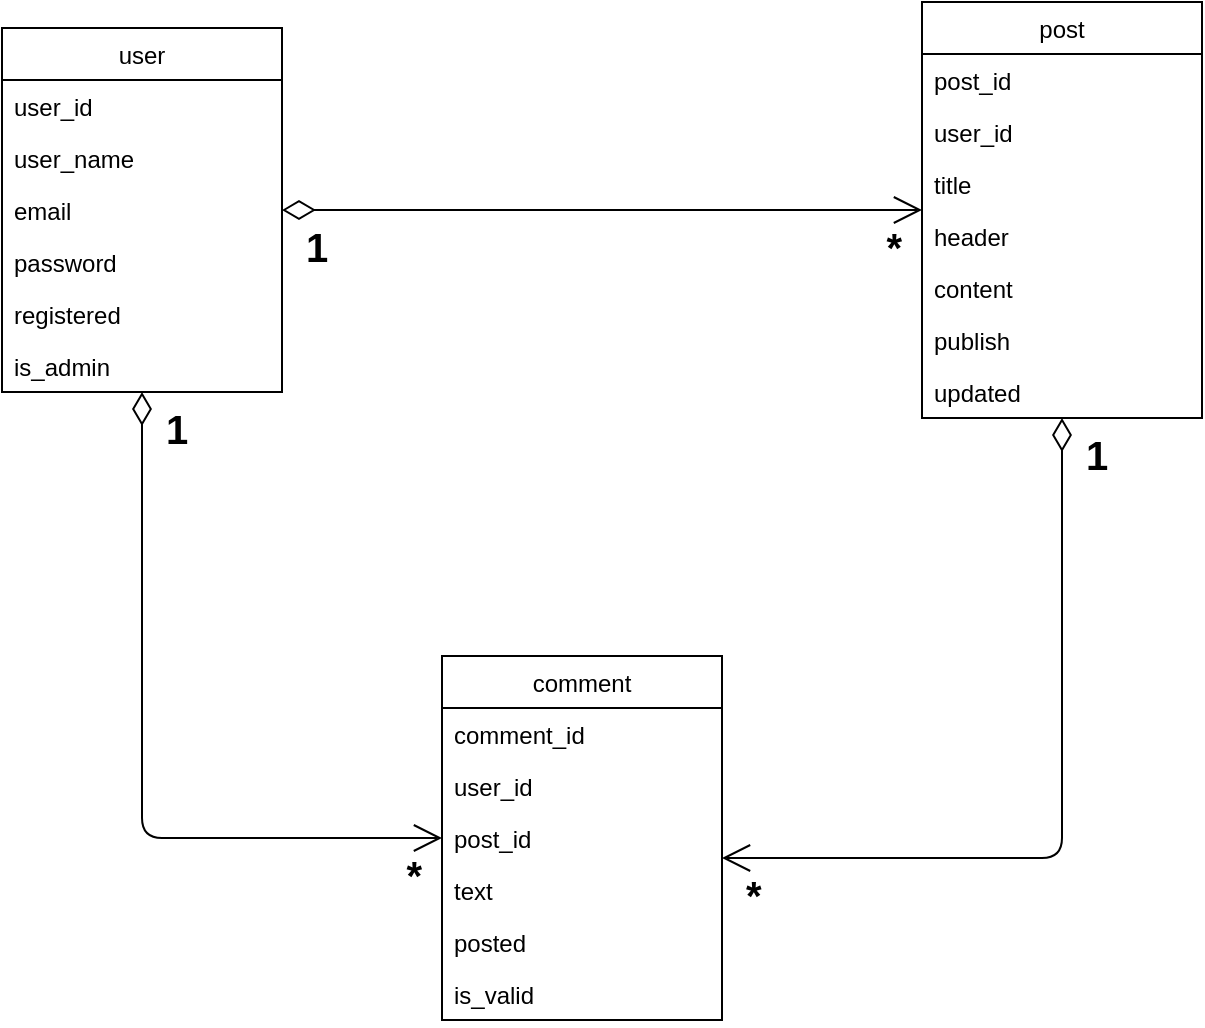 <mxfile version="12.9.13" type="device"><diagram id="21OIYf_djYQraJu99N6h" name="Page-1"><mxGraphModel dx="1086" dy="806" grid="1" gridSize="10" guides="1" tooltips="1" connect="1" arrows="1" fold="1" page="1" pageScale="1" pageWidth="827" pageHeight="1169" math="0" shadow="0"><root><mxCell id="0"/><mxCell id="1" parent="0"/><mxCell id="b_U8cuFzqqVCu1zFgItn-51" value="" style="endArrow=open;html=1;endSize=12;startArrow=diamondThin;startSize=14;startFill=0;edgeStyle=orthogonalEdgeStyle;" parent="1" source="b_U8cuFzqqVCu1zFgItn-15" target="b_U8cuFzqqVCu1zFgItn-30" edge="1"><mxGeometry relative="1" as="geometry"><mxPoint x="330" y="310" as="sourcePoint"/><mxPoint x="510" y="187" as="targetPoint"/></mxGeometry></mxCell><mxCell id="b_U8cuFzqqVCu1zFgItn-52" value="&lt;font style=&quot;font-size: 20px&quot;&gt;&lt;b&gt;1&lt;/b&gt;&lt;/font&gt;" style="resizable=0;html=1;align=left;verticalAlign=top;labelBackgroundColor=#ffffff;fontSize=10;" parent="b_U8cuFzqqVCu1zFgItn-51" connectable="0" vertex="1"><mxGeometry x="-1" relative="1" as="geometry"><mxPoint x="10" as="offset"/></mxGeometry></mxCell><mxCell id="b_U8cuFzqqVCu1zFgItn-53" value="&lt;font style=&quot;font-size: 20px&quot;&gt;*&lt;/font&gt;" style="resizable=0;html=1;align=right;verticalAlign=top;labelBackgroundColor=#ffffff;fontSize=20;fontStyle=1" parent="b_U8cuFzqqVCu1zFgItn-51" connectable="0" vertex="1"><mxGeometry x="1" relative="1" as="geometry"><mxPoint x="-10" as="offset"/></mxGeometry></mxCell><mxCell id="b_U8cuFzqqVCu1zFgItn-15" value="user" style="swimlane;fontStyle=0;childLayout=stackLayout;horizontal=1;startSize=26;fillColor=none;horizontalStack=0;resizeParent=1;resizeParentMax=0;resizeLast=0;collapsible=1;marginBottom=0;" parent="1" vertex="1"><mxGeometry x="130" y="96" width="140" height="182" as="geometry"/></mxCell><mxCell id="b_U8cuFzqqVCu1zFgItn-16" value="user_id" style="text;strokeColor=none;fillColor=none;align=left;verticalAlign=top;spacingLeft=4;spacingRight=4;overflow=hidden;rotatable=0;points=[[0,0.5],[1,0.5]];portConstraint=eastwest;" parent="b_U8cuFzqqVCu1zFgItn-15" vertex="1"><mxGeometry y="26" width="140" height="26" as="geometry"/></mxCell><mxCell id="b_U8cuFzqqVCu1zFgItn-17" value="user_name" style="text;strokeColor=none;fillColor=none;align=left;verticalAlign=top;spacingLeft=4;spacingRight=4;overflow=hidden;rotatable=0;points=[[0,0.5],[1,0.5]];portConstraint=eastwest;" parent="b_U8cuFzqqVCu1zFgItn-15" vertex="1"><mxGeometry y="52" width="140" height="26" as="geometry"/></mxCell><mxCell id="b_U8cuFzqqVCu1zFgItn-18" value="email" style="text;strokeColor=none;fillColor=none;align=left;verticalAlign=top;spacingLeft=4;spacingRight=4;overflow=hidden;rotatable=0;points=[[0,0.5],[1,0.5]];portConstraint=eastwest;" parent="b_U8cuFzqqVCu1zFgItn-15" vertex="1"><mxGeometry y="78" width="140" height="26" as="geometry"/></mxCell><mxCell id="b_U8cuFzqqVCu1zFgItn-19" value="password" style="text;strokeColor=none;fillColor=none;align=left;verticalAlign=top;spacingLeft=4;spacingRight=4;overflow=hidden;rotatable=0;points=[[0,0.5],[1,0.5]];portConstraint=eastwest;" parent="b_U8cuFzqqVCu1zFgItn-15" vertex="1"><mxGeometry y="104" width="140" height="26" as="geometry"/></mxCell><mxCell id="b_U8cuFzqqVCu1zFgItn-20" value="registered" style="text;strokeColor=none;fillColor=none;align=left;verticalAlign=top;spacingLeft=4;spacingRight=4;overflow=hidden;rotatable=0;points=[[0,0.5],[1,0.5]];portConstraint=eastwest;" parent="b_U8cuFzqqVCu1zFgItn-15" vertex="1"><mxGeometry y="130" width="140" height="26" as="geometry"/></mxCell><mxCell id="b_U8cuFzqqVCu1zFgItn-21" value="is_admin" style="text;strokeColor=none;fillColor=none;align=left;verticalAlign=top;spacingLeft=4;spacingRight=4;overflow=hidden;rotatable=0;points=[[0,0.5],[1,0.5]];portConstraint=eastwest;" parent="b_U8cuFzqqVCu1zFgItn-15" vertex="1"><mxGeometry y="156" width="140" height="26" as="geometry"/></mxCell><mxCell id="b_U8cuFzqqVCu1zFgItn-56" value="" style="endArrow=open;html=1;endSize=12;startArrow=diamondThin;startSize=14;startFill=0;edgeStyle=orthogonalEdgeStyle;" parent="1" source="b_U8cuFzqqVCu1zFgItn-15" target="b_U8cuFzqqVCu1zFgItn-41" edge="1"><mxGeometry relative="1" as="geometry"><mxPoint x="60" y="440" as="sourcePoint"/><mxPoint x="340" y="440" as="targetPoint"/><Array as="points"><mxPoint x="200" y="501"/></Array></mxGeometry></mxCell><mxCell id="b_U8cuFzqqVCu1zFgItn-57" value="&lt;font style=&quot;font-size: 20px&quot;&gt;&lt;b&gt;1&lt;/b&gt;&lt;/font&gt;" style="resizable=0;html=1;align=left;verticalAlign=top;labelBackgroundColor=#ffffff;fontSize=10;" parent="b_U8cuFzqqVCu1zFgItn-56" connectable="0" vertex="1"><mxGeometry x="-1" relative="1" as="geometry"><mxPoint x="10" as="offset"/></mxGeometry></mxCell><mxCell id="b_U8cuFzqqVCu1zFgItn-58" value="&lt;b&gt;&lt;font style=&quot;font-size: 20px&quot;&gt;*&lt;/font&gt;&lt;/b&gt;" style="resizable=0;html=1;align=right;verticalAlign=top;labelBackgroundColor=#ffffff;fontSize=10;" parent="b_U8cuFzqqVCu1zFgItn-56" connectable="0" vertex="1"><mxGeometry x="1" relative="1" as="geometry"><mxPoint x="-10" as="offset"/></mxGeometry></mxCell><mxCell id="b_U8cuFzqqVCu1zFgItn-41" value="comment" style="swimlane;fontStyle=0;childLayout=stackLayout;horizontal=1;startSize=26;fillColor=none;horizontalStack=0;resizeParent=1;resizeParentMax=0;resizeLast=0;collapsible=1;marginBottom=0;" parent="1" vertex="1"><mxGeometry x="350" y="410" width="140" height="182" as="geometry"/></mxCell><mxCell id="b_U8cuFzqqVCu1zFgItn-42" value="comment_id" style="text;strokeColor=none;fillColor=none;align=left;verticalAlign=top;spacingLeft=4;spacingRight=4;overflow=hidden;rotatable=0;points=[[0,0.5],[1,0.5]];portConstraint=eastwest;" parent="b_U8cuFzqqVCu1zFgItn-41" vertex="1"><mxGeometry y="26" width="140" height="26" as="geometry"/></mxCell><mxCell id="b_U8cuFzqqVCu1zFgItn-43" value="user_id" style="text;strokeColor=none;fillColor=none;align=left;verticalAlign=top;spacingLeft=4;spacingRight=4;overflow=hidden;rotatable=0;points=[[0,0.5],[1,0.5]];portConstraint=eastwest;" parent="b_U8cuFzqqVCu1zFgItn-41" vertex="1"><mxGeometry y="52" width="140" height="26" as="geometry"/></mxCell><mxCell id="b_U8cuFzqqVCu1zFgItn-44" value="post_id" style="text;strokeColor=none;fillColor=none;align=left;verticalAlign=top;spacingLeft=4;spacingRight=4;overflow=hidden;rotatable=0;points=[[0,0.5],[1,0.5]];portConstraint=eastwest;" parent="b_U8cuFzqqVCu1zFgItn-41" vertex="1"><mxGeometry y="78" width="140" height="26" as="geometry"/></mxCell><mxCell id="b_U8cuFzqqVCu1zFgItn-64" value="text" style="text;strokeColor=none;fillColor=none;align=left;verticalAlign=top;spacingLeft=4;spacingRight=4;overflow=hidden;rotatable=0;points=[[0,0.5],[1,0.5]];portConstraint=eastwest;" parent="b_U8cuFzqqVCu1zFgItn-41" vertex="1"><mxGeometry y="104" width="140" height="26" as="geometry"/></mxCell><mxCell id="b_U8cuFzqqVCu1zFgItn-46" value="posted" style="text;strokeColor=none;fillColor=none;align=left;verticalAlign=top;spacingLeft=4;spacingRight=4;overflow=hidden;rotatable=0;points=[[0,0.5],[1,0.5]];portConstraint=eastwest;" parent="b_U8cuFzqqVCu1zFgItn-41" vertex="1"><mxGeometry y="130" width="140" height="26" as="geometry"/></mxCell><mxCell id="b_U8cuFzqqVCu1zFgItn-47" value="is_valid" style="text;strokeColor=none;fillColor=none;align=left;verticalAlign=top;spacingLeft=4;spacingRight=4;overflow=hidden;rotatable=0;points=[[0,0.5],[1,0.5]];portConstraint=eastwest;" parent="b_U8cuFzqqVCu1zFgItn-41" vertex="1"><mxGeometry y="156" width="140" height="26" as="geometry"/></mxCell><mxCell id="b_U8cuFzqqVCu1zFgItn-61" value="" style="endArrow=open;html=1;endSize=12;startArrow=diamondThin;startSize=14;startFill=0;edgeStyle=orthogonalEdgeStyle;" parent="1" source="b_U8cuFzqqVCu1zFgItn-30" target="b_U8cuFzqqVCu1zFgItn-41" edge="1"><mxGeometry relative="1" as="geometry"><mxPoint x="210" y="288" as="sourcePoint"/><mxPoint x="360" y="511" as="targetPoint"/><Array as="points"><mxPoint x="660" y="511"/></Array></mxGeometry></mxCell><mxCell id="b_U8cuFzqqVCu1zFgItn-62" value="&lt;font style=&quot;font-size: 20px&quot;&gt;&lt;b&gt;1&lt;/b&gt;&lt;/font&gt;" style="resizable=0;html=1;align=left;verticalAlign=top;labelBackgroundColor=#ffffff;fontSize=10;" parent="b_U8cuFzqqVCu1zFgItn-61" connectable="0" vertex="1"><mxGeometry x="-1" relative="1" as="geometry"><mxPoint x="10" as="offset"/></mxGeometry></mxCell><mxCell id="b_U8cuFzqqVCu1zFgItn-63" value="&lt;b&gt;&lt;font style=&quot;font-size: 20px&quot;&gt;*&lt;/font&gt;&lt;/b&gt;" style="resizable=0;html=1;align=left;verticalAlign=top;labelBackgroundColor=#ffffff;fontSize=10;" parent="b_U8cuFzqqVCu1zFgItn-61" connectable="0" vertex="1"><mxGeometry x="1" relative="1" as="geometry"><mxPoint x="10" as="offset"/></mxGeometry></mxCell><mxCell id="b_U8cuFzqqVCu1zFgItn-30" value="post" style="swimlane;fontStyle=0;childLayout=stackLayout;horizontal=1;startSize=26;fillColor=none;horizontalStack=0;resizeParent=1;resizeParentMax=0;resizeLast=0;collapsible=1;marginBottom=0;" parent="1" vertex="1"><mxGeometry x="590" y="83" width="140" height="208" as="geometry"/></mxCell><mxCell id="b_U8cuFzqqVCu1zFgItn-31" value="post_id" style="text;strokeColor=none;fillColor=none;align=left;verticalAlign=top;spacingLeft=4;spacingRight=4;overflow=hidden;rotatable=0;points=[[0,0.5],[1,0.5]];portConstraint=eastwest;" parent="b_U8cuFzqqVCu1zFgItn-30" vertex="1"><mxGeometry y="26" width="140" height="26" as="geometry"/></mxCell><mxCell id="b_U8cuFzqqVCu1zFgItn-32" value="user_id" style="text;strokeColor=none;fillColor=none;align=left;verticalAlign=top;spacingLeft=4;spacingRight=4;overflow=hidden;rotatable=0;points=[[0,0.5],[1,0.5]];portConstraint=eastwest;" parent="b_U8cuFzqqVCu1zFgItn-30" vertex="1"><mxGeometry y="52" width="140" height="26" as="geometry"/></mxCell><mxCell id="b_U8cuFzqqVCu1zFgItn-33" value="title" style="text;strokeColor=none;fillColor=none;align=left;verticalAlign=top;spacingLeft=4;spacingRight=4;overflow=hidden;rotatable=0;points=[[0,0.5],[1,0.5]];portConstraint=eastwest;" parent="b_U8cuFzqqVCu1zFgItn-30" vertex="1"><mxGeometry y="78" width="140" height="26" as="geometry"/></mxCell><mxCell id="b_U8cuFzqqVCu1zFgItn-34" value="header" style="text;strokeColor=none;fillColor=none;align=left;verticalAlign=top;spacingLeft=4;spacingRight=4;overflow=hidden;rotatable=0;points=[[0,0.5],[1,0.5]];portConstraint=eastwest;" parent="b_U8cuFzqqVCu1zFgItn-30" vertex="1"><mxGeometry y="104" width="140" height="26" as="geometry"/></mxCell><mxCell id="b_U8cuFzqqVCu1zFgItn-35" value="content" style="text;strokeColor=none;fillColor=none;align=left;verticalAlign=top;spacingLeft=4;spacingRight=4;overflow=hidden;rotatable=0;points=[[0,0.5],[1,0.5]];portConstraint=eastwest;" parent="b_U8cuFzqqVCu1zFgItn-30" vertex="1"><mxGeometry y="130" width="140" height="26" as="geometry"/></mxCell><mxCell id="b_U8cuFzqqVCu1zFgItn-39" value="publish" style="text;strokeColor=none;fillColor=none;align=left;verticalAlign=top;spacingLeft=4;spacingRight=4;overflow=hidden;rotatable=0;points=[[0,0.5],[1,0.5]];portConstraint=eastwest;" parent="b_U8cuFzqqVCu1zFgItn-30" vertex="1"><mxGeometry y="156" width="140" height="26" as="geometry"/></mxCell><mxCell id="b_U8cuFzqqVCu1zFgItn-38" value="updated" style="text;strokeColor=none;fillColor=none;align=left;verticalAlign=top;spacingLeft=4;spacingRight=4;overflow=hidden;rotatable=0;points=[[0,0.5],[1,0.5]];portConstraint=eastwest;" parent="b_U8cuFzqqVCu1zFgItn-30" vertex="1"><mxGeometry y="182" width="140" height="26" as="geometry"/></mxCell></root></mxGraphModel></diagram></mxfile>